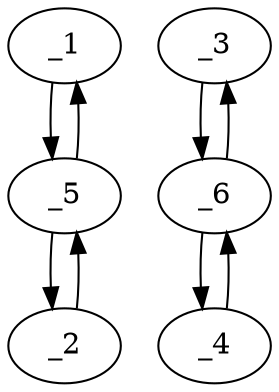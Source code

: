 digraph s1668_07 {
	_1	 [x="47.000000",
		y="80.000000"];
	_5	 [x="34.000000",
		y="90.000000"];
	_1 -> _5	 [angle="2.485897",
		orient="0.609711"];
	_2	 [x="30.000000",
		y="100.000000"];
	_2 -> _5	 [angle="-1.190290",
		orient="-0.928477"];
	_3	 [x="160.000000",
		y="114.000000"];
	_6	 [x="152.000000",
		y="127.000000"];
	_3 -> _6	 [angle="2.122451",
		orient="0.851658"];
	_4	 [x="146.000000",
		y="144.000000"];
	_4 -> _6	 [angle="-1.231504",
		orient="-0.942990"];
	_5 -> _1	 [angle="-0.655696",
		orient="-0.609711"];
	_5 -> _2	 [angle="1.951303",
		orient="0.928477"];
	_6 -> _3	 [angle="-1.019141",
		orient="-0.851658"];
	_6 -> _4	 [angle="1.910089",
		orient="0.942990"];
}
